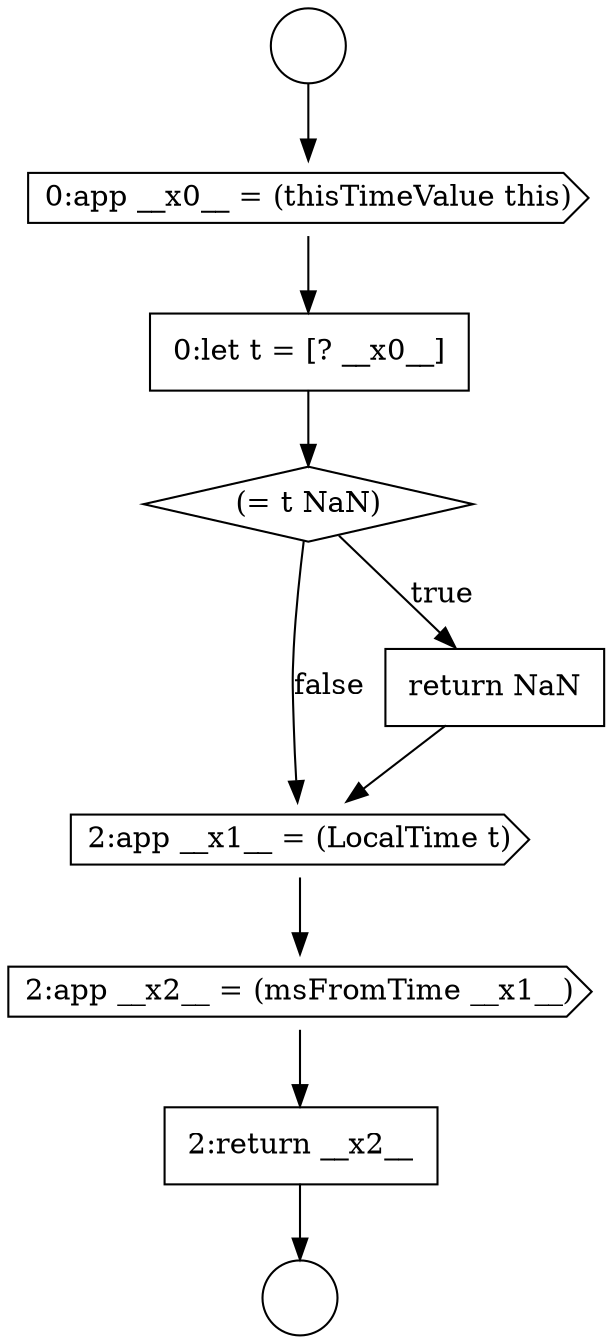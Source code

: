 digraph {
  node12212 [shape=none, margin=0, label=<<font color="black">
    <table border="0" cellborder="1" cellspacing="0" cellpadding="10">
      <tr><td align="left">0:let t = [? __x0__]</td></tr>
    </table>
  </font>> color="black" fillcolor="white" style=filled]
  node12217 [shape=none, margin=0, label=<<font color="black">
    <table border="0" cellborder="1" cellspacing="0" cellpadding="10">
      <tr><td align="left">2:return __x2__</td></tr>
    </table>
  </font>> color="black" fillcolor="white" style=filled]
  node12215 [shape=cds, label=<<font color="black">2:app __x1__ = (LocalTime t)</font>> color="black" fillcolor="white" style=filled]
  node12211 [shape=cds, label=<<font color="black">0:app __x0__ = (thisTimeValue this)</font>> color="black" fillcolor="white" style=filled]
  node12214 [shape=none, margin=0, label=<<font color="black">
    <table border="0" cellborder="1" cellspacing="0" cellpadding="10">
      <tr><td align="left">return NaN</td></tr>
    </table>
  </font>> color="black" fillcolor="white" style=filled]
  node12209 [shape=circle label=" " color="black" fillcolor="white" style=filled]
  node12213 [shape=diamond, label=<<font color="black">(= t NaN)</font>> color="black" fillcolor="white" style=filled]
  node12216 [shape=cds, label=<<font color="black">2:app __x2__ = (msFromTime __x1__)</font>> color="black" fillcolor="white" style=filled]
  node12210 [shape=circle label=" " color="black" fillcolor="white" style=filled]
  node12211 -> node12212 [ color="black"]
  node12212 -> node12213 [ color="black"]
  node12217 -> node12210 [ color="black"]
  node12216 -> node12217 [ color="black"]
  node12213 -> node12214 [label=<<font color="black">true</font>> color="black"]
  node12213 -> node12215 [label=<<font color="black">false</font>> color="black"]
  node12214 -> node12215 [ color="black"]
  node12209 -> node12211 [ color="black"]
  node12215 -> node12216 [ color="black"]
}
